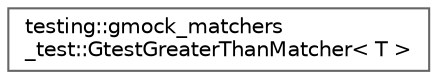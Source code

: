 digraph "Graphical Class Hierarchy"
{
 // LATEX_PDF_SIZE
  bgcolor="transparent";
  edge [fontname=Helvetica,fontsize=10,labelfontname=Helvetica,labelfontsize=10];
  node [fontname=Helvetica,fontsize=10,shape=box,height=0.2,width=0.4];
  rankdir="LR";
  Node0 [id="Node000000",label="testing::gmock_matchers\l_test::GtestGreaterThanMatcher\< T \>",height=0.2,width=0.4,color="grey40", fillcolor="white", style="filled",URL="$structtesting_1_1gmock__matchers__test_1_1GtestGreaterThanMatcher.html",tooltip=" "];
}
